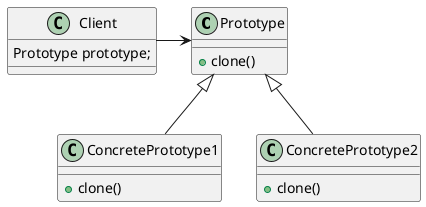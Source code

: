 @startuml

class Prototype{
    +clone()
}

class ConcretePrototype1{
    +clone()
}

class ConcretePrototype2{
    +clone()
}

Class Client{
  Prototype prototype;
}

Client -> Prototype
Prototype<|--ConcretePrototype1
Prototype<|--ConcretePrototype2
@enduml
